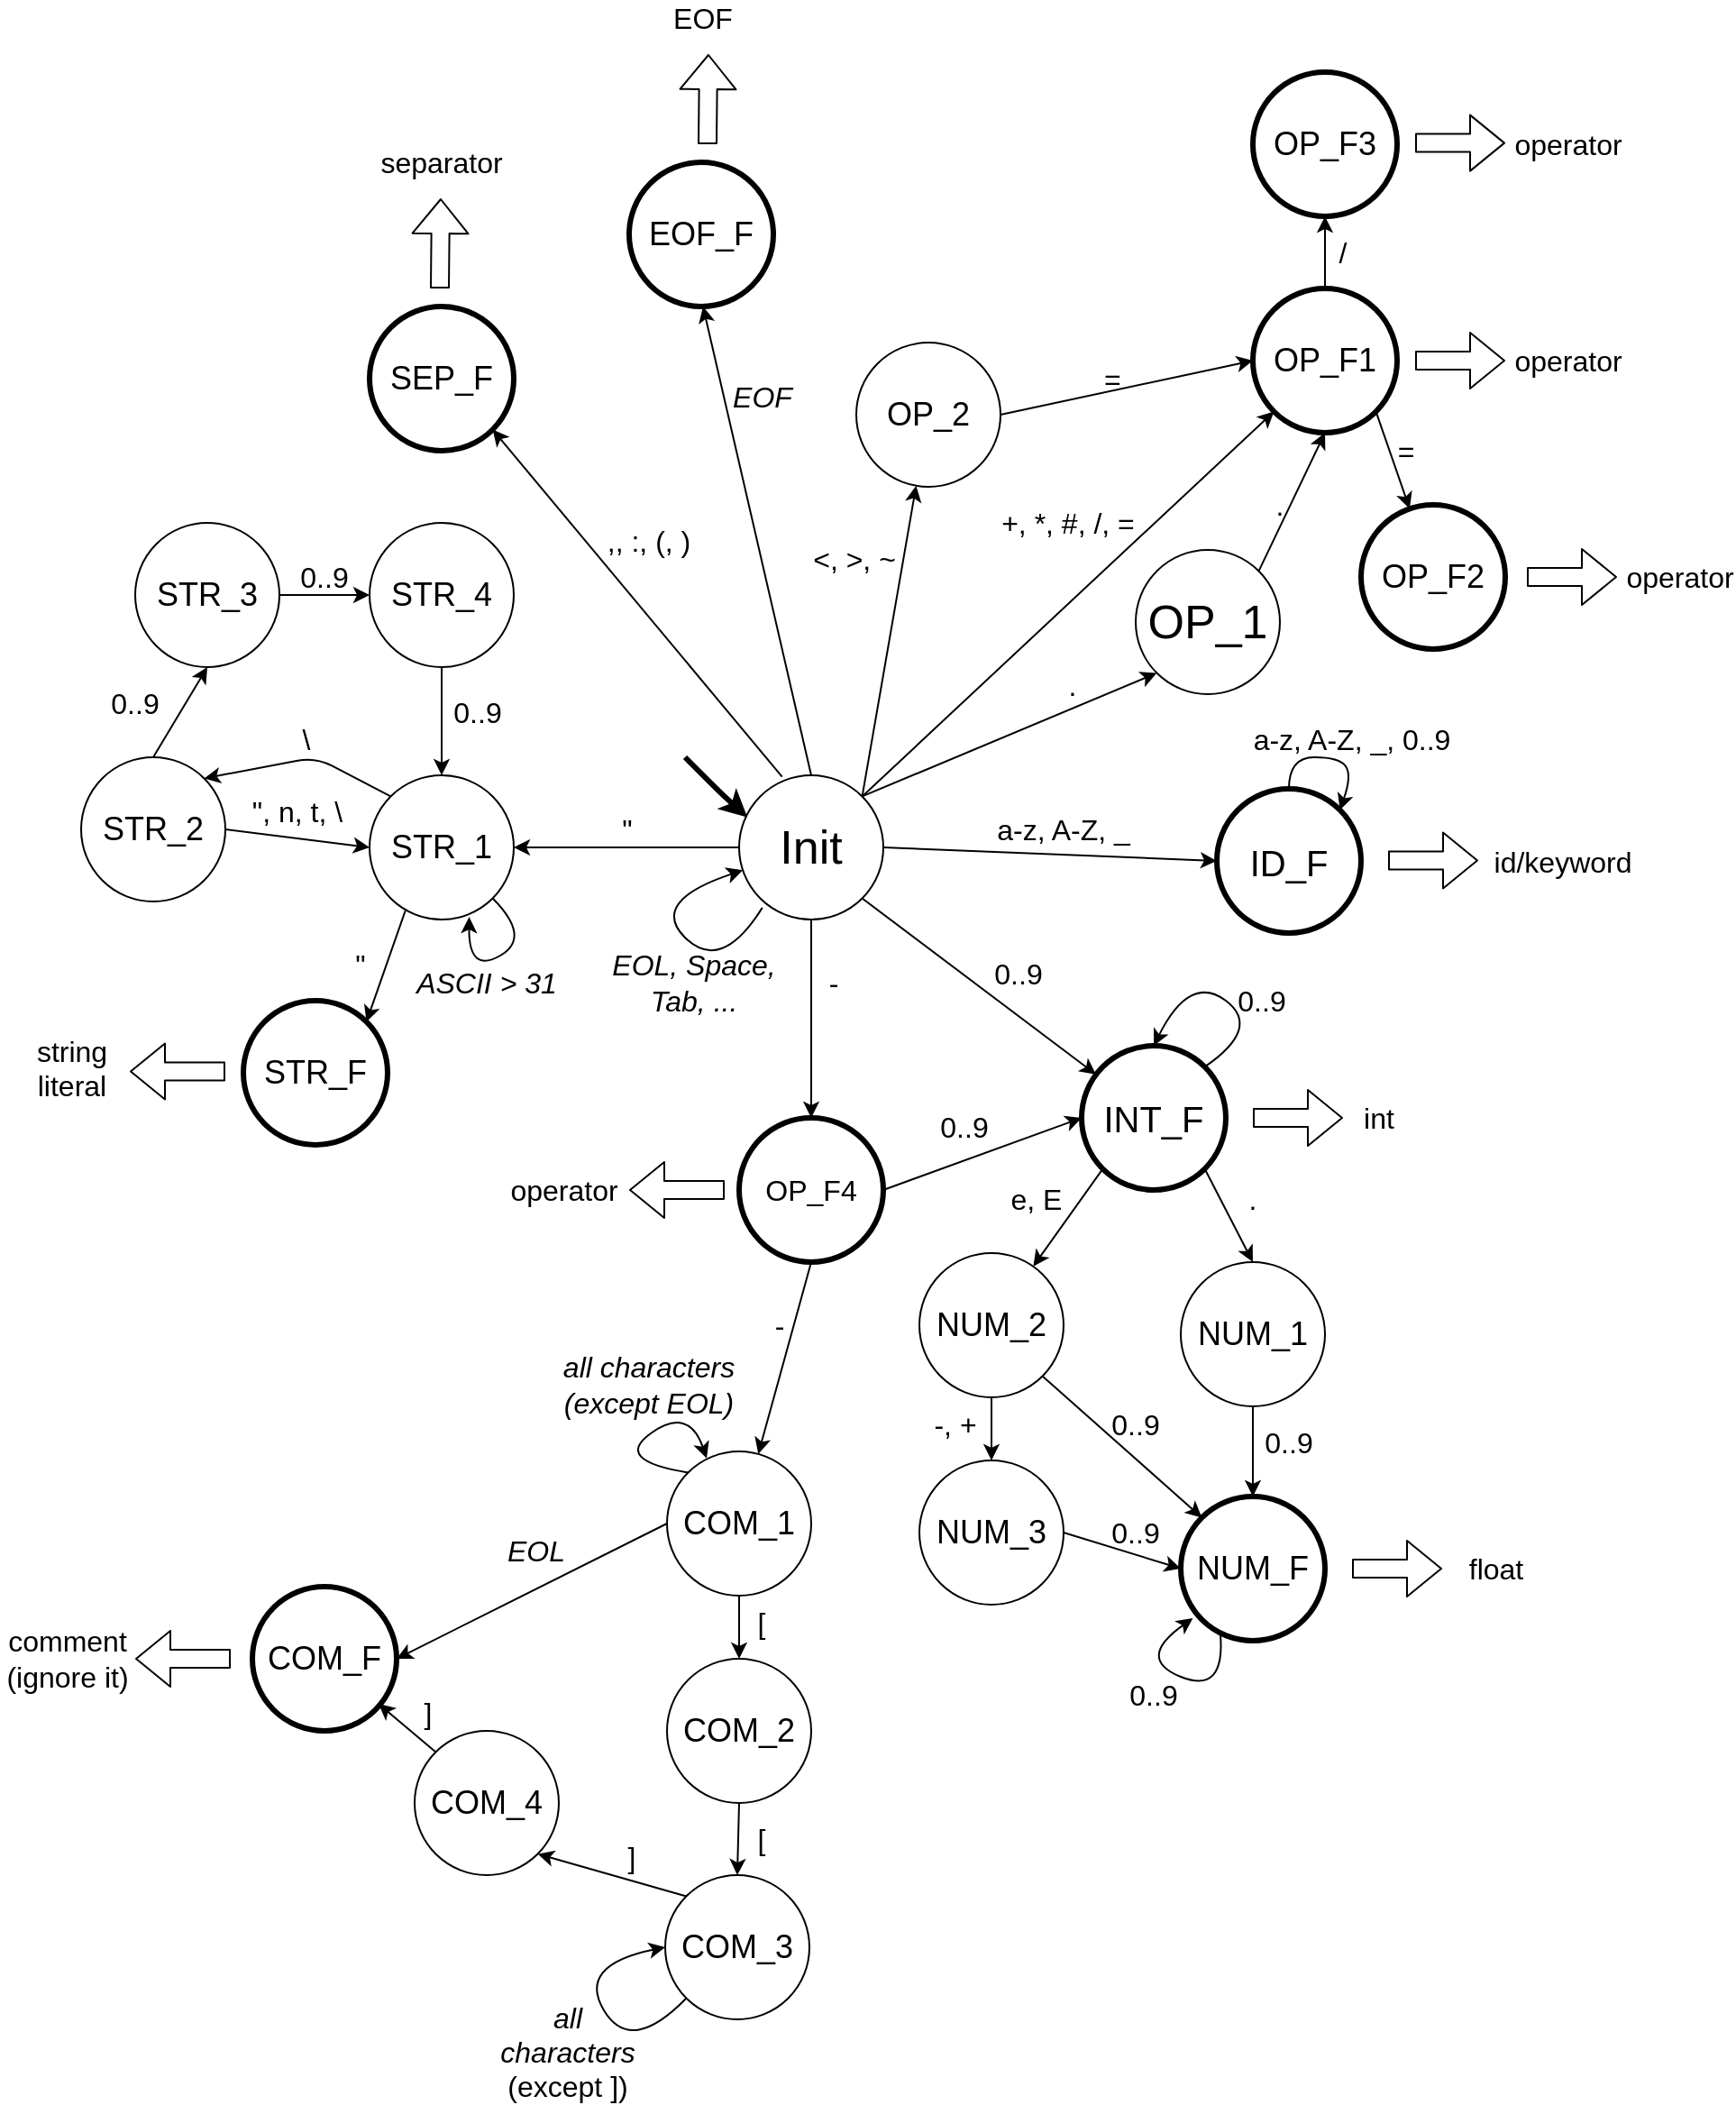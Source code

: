 <mxfile version="15.5.1" type="device"><diagram id="jfhymkSBReP0TE36wZ99" name="Page-1"><mxGraphModel dx="3177" dy="2396" grid="1" gridSize="10" guides="1" tooltips="1" connect="1" arrows="1" fold="1" page="1" pageScale="1" pageWidth="827" pageHeight="1169" math="0" shadow="0"><root><mxCell id="0"/><mxCell id="1" parent="0"/><mxCell id="UPaLBRPtknd_56QeNl5u-7" value="" style="endArrow=classic;html=1;exitX=1;exitY=0.5;exitDx=0;exitDy=0;entryX=0;entryY=0.5;entryDx=0;entryDy=0;" parent="1" source="UPaLBRPtknd_56QeNl5u-9" target="UPaLBRPtknd_56QeNl5u-10" edge="1"><mxGeometry width="50" height="50" relative="1" as="geometry"><mxPoint x="469.9" y="365.97" as="sourcePoint"/><mxPoint x="560.0" y="335" as="targetPoint"/></mxGeometry></mxCell><mxCell id="UPaLBRPtknd_56QeNl5u-8" value="a-z, A-Z, _" style="text;html=1;strokeColor=none;fillColor=none;align=center;verticalAlign=middle;whiteSpace=wrap;rounded=0;fontSize=16;" parent="1" vertex="1"><mxGeometry x="490" y="340" width="80" height="20" as="geometry"/></mxCell><mxCell id="UPaLBRPtknd_56QeNl5u-9" value="Init" style="ellipse;whiteSpace=wrap;html=1;aspect=fixed;fontSize=26;" parent="1" vertex="1"><mxGeometry x="350" y="320" width="80" height="80" as="geometry"/></mxCell><mxCell id="UPaLBRPtknd_56QeNl5u-10" value="ID_F" style="ellipse;whiteSpace=wrap;html=1;aspect=fixed;fontSize=20;strokeWidth=3;" parent="1" vertex="1"><mxGeometry x="615" y="327.5" width="80" height="80" as="geometry"/></mxCell><mxCell id="UPaLBRPtknd_56QeNl5u-13" value="" style="curved=1;endArrow=classic;html=1;fontSize=26;exitX=0.5;exitY=0;exitDx=0;exitDy=0;entryX=1;entryY=0;entryDx=0;entryDy=0;" parent="1" source="UPaLBRPtknd_56QeNl5u-10" target="UPaLBRPtknd_56QeNl5u-10" edge="1"><mxGeometry width="50" height="50" relative="1" as="geometry"><mxPoint x="600" y="410" as="sourcePoint"/><mxPoint x="650" y="360" as="targetPoint"/><Array as="points"><mxPoint x="655" y="310"/><mxPoint x="683" y="310"/><mxPoint x="690" y="320"/></Array></mxGeometry></mxCell><mxCell id="UPaLBRPtknd_56QeNl5u-14" value="a-z, A-Z, _, 0..9" style="text;html=1;strokeColor=none;fillColor=none;align=center;verticalAlign=middle;whiteSpace=wrap;rounded=0;fontSize=16;" parent="1" vertex="1"><mxGeometry x="630" y="290" width="120" height="20" as="geometry"/></mxCell><mxCell id="UPaLBRPtknd_56QeNl5u-15" value="INT_F" style="ellipse;whiteSpace=wrap;html=1;aspect=fixed;fontSize=20;strokeWidth=3;" parent="1" vertex="1"><mxGeometry x="540" y="470" width="80" height="80" as="geometry"/></mxCell><mxCell id="UPaLBRPtknd_56QeNl5u-16" value="" style="endArrow=classic;html=1;fontSize=16;exitX=1;exitY=1;exitDx=0;exitDy=0;" parent="1" source="UPaLBRPtknd_56QeNl5u-9" target="UPaLBRPtknd_56QeNl5u-15" edge="1"><mxGeometry width="50" height="50" relative="1" as="geometry"><mxPoint x="570" y="390" as="sourcePoint"/><mxPoint x="620" y="340" as="targetPoint"/></mxGeometry></mxCell><mxCell id="UPaLBRPtknd_56QeNl5u-17" value="0..9" style="text;html=1;strokeColor=none;fillColor=none;align=center;verticalAlign=middle;whiteSpace=wrap;rounded=0;fontSize=16;" parent="1" vertex="1"><mxGeometry x="465" y="420" width="80" height="20" as="geometry"/></mxCell><mxCell id="UPaLBRPtknd_56QeNl5u-19" value="" style="curved=1;endArrow=classic;html=1;fontSize=16;exitX=1;exitY=0;exitDx=0;exitDy=0;entryX=0.5;entryY=0;entryDx=0;entryDy=0;" parent="1" source="UPaLBRPtknd_56QeNl5u-15" target="UPaLBRPtknd_56QeNl5u-15" edge="1"><mxGeometry width="50" height="50" relative="1" as="geometry"><mxPoint x="700" y="430" as="sourcePoint"/><mxPoint x="770" y="380" as="targetPoint"/><Array as="points"><mxPoint x="640" y="460"/><mxPoint x="600" y="430"/></Array></mxGeometry></mxCell><mxCell id="UPaLBRPtknd_56QeNl5u-20" value="0..9" style="text;html=1;strokeColor=none;fillColor=none;align=center;verticalAlign=middle;whiteSpace=wrap;rounded=0;fontSize=16;" parent="1" vertex="1"><mxGeometry x="620" y="435" width="40" height="20" as="geometry"/></mxCell><mxCell id="UPaLBRPtknd_56QeNl5u-21" value="NUM_2" style="ellipse;whiteSpace=wrap;html=1;aspect=fixed;fontSize=18;" parent="1" vertex="1"><mxGeometry x="450" y="585" width="80" height="80" as="geometry"/></mxCell><mxCell id="UPaLBRPtknd_56QeNl5u-23" value="" style="endArrow=classic;html=1;fontSize=16;exitX=0;exitY=1;exitDx=0;exitDy=0;" parent="1" source="UPaLBRPtknd_56QeNl5u-15" target="UPaLBRPtknd_56QeNl5u-21" edge="1"><mxGeometry width="50" height="50" relative="1" as="geometry"><mxPoint x="720" y="430" as="sourcePoint"/><mxPoint x="770" y="380" as="targetPoint"/></mxGeometry></mxCell><mxCell id="UPaLBRPtknd_56QeNl5u-25" value="e, E" style="text;html=1;strokeColor=none;fillColor=none;align=center;verticalAlign=middle;whiteSpace=wrap;rounded=0;fontSize=16;" parent="1" vertex="1"><mxGeometry x="490" y="545" width="50" height="20" as="geometry"/></mxCell><mxCell id="UPaLBRPtknd_56QeNl5u-27" value="NUM_1" style="ellipse;whiteSpace=wrap;html=1;aspect=fixed;fontSize=18;" parent="1" vertex="1"><mxGeometry x="595" y="590" width="80" height="80" as="geometry"/></mxCell><mxCell id="UPaLBRPtknd_56QeNl5u-28" value="" style="endArrow=classic;html=1;fontSize=16;exitX=1;exitY=1;exitDx=0;exitDy=0;entryX=0.5;entryY=0;entryDx=0;entryDy=0;" parent="1" source="UPaLBRPtknd_56QeNl5u-15" target="UPaLBRPtknd_56QeNl5u-27" edge="1"><mxGeometry width="50" height="50" relative="1" as="geometry"><mxPoint x="561.716" y="548.284" as="sourcePoint"/><mxPoint x="523.19" y="602.408" as="targetPoint"/></mxGeometry></mxCell><mxCell id="UPaLBRPtknd_56QeNl5u-29" value="." style="text;html=1;strokeColor=none;fillColor=none;align=center;verticalAlign=middle;whiteSpace=wrap;rounded=0;fontSize=16;" parent="1" vertex="1"><mxGeometry x="615" y="545" width="40" height="20" as="geometry"/></mxCell><mxCell id="UPaLBRPtknd_56QeNl5u-30" value="NUM_F" style="ellipse;whiteSpace=wrap;html=1;aspect=fixed;fontSize=18;strokeWidth=3;" parent="1" vertex="1"><mxGeometry x="595" y="720" width="80" height="80" as="geometry"/></mxCell><mxCell id="UPaLBRPtknd_56QeNl5u-31" value="" style="endArrow=classic;html=1;fontSize=16;exitX=0.5;exitY=1;exitDx=0;exitDy=0;entryX=0.5;entryY=0;entryDx=0;entryDy=0;" parent="1" source="UPaLBRPtknd_56QeNl5u-27" target="UPaLBRPtknd_56QeNl5u-30" edge="1"><mxGeometry width="50" height="50" relative="1" as="geometry"><mxPoint x="618.284" y="548.284" as="sourcePoint"/><mxPoint x="645" y="600" as="targetPoint"/></mxGeometry></mxCell><mxCell id="UPaLBRPtknd_56QeNl5u-32" value="0..9" style="text;html=1;strokeColor=none;fillColor=none;align=center;verticalAlign=middle;whiteSpace=wrap;rounded=0;fontSize=16;" parent="1" vertex="1"><mxGeometry x="635" y="680" width="40" height="20" as="geometry"/></mxCell><mxCell id="UPaLBRPtknd_56QeNl5u-33" value="NUM_3" style="ellipse;whiteSpace=wrap;html=1;aspect=fixed;fontSize=18;" parent="1" vertex="1"><mxGeometry x="450" y="700" width="80" height="80" as="geometry"/></mxCell><mxCell id="UPaLBRPtknd_56QeNl5u-34" value="" style="endArrow=classic;html=1;fontSize=16;exitX=0.5;exitY=1;exitDx=0;exitDy=0;entryX=0.5;entryY=0;entryDx=0;entryDy=0;" parent="1" source="UPaLBRPtknd_56QeNl5u-21" target="UPaLBRPtknd_56QeNl5u-33" edge="1"><mxGeometry width="50" height="50" relative="1" as="geometry"><mxPoint x="518.516" y="665.864" as="sourcePoint"/><mxPoint x="480.0" y="719.995" as="targetPoint"/></mxGeometry></mxCell><mxCell id="UPaLBRPtknd_56QeNl5u-35" value="-, +" style="text;html=1;strokeColor=none;fillColor=none;align=center;verticalAlign=middle;whiteSpace=wrap;rounded=0;fontSize=16;" parent="1" vertex="1"><mxGeometry x="450" y="670" width="40" height="20" as="geometry"/></mxCell><mxCell id="UPaLBRPtknd_56QeNl5u-43" value="0..9" style="text;html=1;strokeColor=none;fillColor=none;align=center;verticalAlign=middle;whiteSpace=wrap;rounded=0;fontSize=16;" parent="1" vertex="1"><mxGeometry x="550" y="670" width="40" height="20" as="geometry"/></mxCell><mxCell id="UPaLBRPtknd_56QeNl5u-44" value="" style="curved=1;endArrow=classic;html=1;fontSize=16;exitX=0.274;exitY=0.947;exitDx=0;exitDy=0;entryX=0.084;entryY=0.844;entryDx=0;entryDy=0;entryPerimeter=0;exitPerimeter=0;" parent="1" source="UPaLBRPtknd_56QeNl5u-30" target="UPaLBRPtknd_56QeNl5u-30" edge="1"><mxGeometry width="50" height="50" relative="1" as="geometry"><mxPoint x="449.0" y="870" as="sourcePoint"/><mxPoint x="452.36" y="851.04" as="targetPoint"/><Array as="points"><mxPoint x="620" y="830"/><mxPoint x="570" y="810"/></Array></mxGeometry></mxCell><mxCell id="UPaLBRPtknd_56QeNl5u-45" value="0..9" style="text;html=1;strokeColor=none;fillColor=none;align=center;verticalAlign=middle;whiteSpace=wrap;rounded=0;fontSize=16;" parent="1" vertex="1"><mxGeometry x="560" y="820" width="40" height="20" as="geometry"/></mxCell><mxCell id="UPaLBRPtknd_56QeNl5u-48" value="" style="endArrow=classic;html=1;fontSize=16;exitX=1;exitY=0.5;exitDx=0;exitDy=0;entryX=0;entryY=0.5;entryDx=0;entryDy=0;" parent="1" source="UPaLBRPtknd_56QeNl5u-33" target="UPaLBRPtknd_56QeNl5u-30" edge="1"><mxGeometry width="50" height="50" relative="1" as="geometry"><mxPoint x="580" y="860" as="sourcePoint"/><mxPoint x="630" y="810" as="targetPoint"/></mxGeometry></mxCell><mxCell id="UPaLBRPtknd_56QeNl5u-49" value="STR_1" style="ellipse;whiteSpace=wrap;html=1;aspect=fixed;fontSize=18;" parent="1" vertex="1"><mxGeometry x="145" y="320" width="80" height="80" as="geometry"/></mxCell><mxCell id="UPaLBRPtknd_56QeNl5u-50" value="" style="endArrow=classic;html=1;fontSize=16;exitX=0;exitY=0.5;exitDx=0;exitDy=0;entryX=1;entryY=0.5;entryDx=0;entryDy=0;" parent="1" source="UPaLBRPtknd_56QeNl5u-9" target="UPaLBRPtknd_56QeNl5u-49" edge="1"><mxGeometry width="50" height="50" relative="1" as="geometry"><mxPoint x="340" y="540" as="sourcePoint"/><mxPoint x="390" y="490" as="targetPoint"/></mxGeometry></mxCell><mxCell id="UPaLBRPtknd_56QeNl5u-51" value="&quot;" style="text;html=1;strokeColor=none;fillColor=none;align=center;verticalAlign=middle;whiteSpace=wrap;rounded=0;fontSize=16;" parent="1" vertex="1"><mxGeometry x="272.5" y="340" width="30" height="20" as="geometry"/></mxCell><mxCell id="UPaLBRPtknd_56QeNl5u-52" value="STR_F" style="ellipse;whiteSpace=wrap;html=1;aspect=fixed;fontSize=18;strokeWidth=3;" parent="1" vertex="1"><mxGeometry x="75" y="445" width="80" height="80" as="geometry"/></mxCell><mxCell id="UPaLBRPtknd_56QeNl5u-53" value="STR_2" style="ellipse;whiteSpace=wrap;html=1;aspect=fixed;fontSize=18;" parent="1" vertex="1"><mxGeometry x="-15" y="310" width="80" height="80" as="geometry"/></mxCell><mxCell id="UPaLBRPtknd_56QeNl5u-54" value="" style="endArrow=classic;html=1;fontSize=16;exitX=0.248;exitY=0.939;exitDx=0;exitDy=0;entryX=1;entryY=0;entryDx=0;entryDy=0;exitPerimeter=0;" parent="1" source="UPaLBRPtknd_56QeNl5u-49" target="UPaLBRPtknd_56QeNl5u-52" edge="1"><mxGeometry width="50" height="50" relative="1" as="geometry"><mxPoint x="415" y="540" as="sourcePoint"/><mxPoint x="465" y="490" as="targetPoint"/></mxGeometry></mxCell><mxCell id="UPaLBRPtknd_56QeNl5u-56" value="&quot;" style="text;html=1;strokeColor=none;fillColor=none;align=center;verticalAlign=middle;whiteSpace=wrap;rounded=0;fontSize=16;" parent="1" vertex="1"><mxGeometry x="125" y="415" width="30" height="20" as="geometry"/></mxCell><mxCell id="UPaLBRPtknd_56QeNl5u-62" value="" style="group;fontSize=15;" parent="1" vertex="1" connectable="0"><mxGeometry x="165" y="415" width="90" height="30" as="geometry"/></mxCell><mxCell id="UPaLBRPtknd_56QeNl5u-60" value="&lt;i style=&quot;font-size: 16px;&quot;&gt;&lt;font style=&quot;font-size: 16px;&quot;&gt;ASCII &amp;gt; 31&lt;/font&gt;&lt;/i&gt;" style="text;html=1;strokeColor=none;fillColor=none;align=center;verticalAlign=middle;whiteSpace=wrap;rounded=0;fontSize=16;" parent="UPaLBRPtknd_56QeNl5u-62" vertex="1"><mxGeometry y="10" width="90" height="20" as="geometry"/></mxCell><mxCell id="UPaLBRPtknd_56QeNl5u-63" value="" style="endArrow=classic;html=1;fontSize=16;exitX=0;exitY=0;exitDx=0;exitDy=0;entryX=1;entryY=0;entryDx=0;entryDy=0;" parent="1" source="UPaLBRPtknd_56QeNl5u-49" target="UPaLBRPtknd_56QeNl5u-53" edge="1"><mxGeometry width="50" height="50" relative="1" as="geometry"><mxPoint x="195" y="455" as="sourcePoint"/><mxPoint x="245" y="405" as="targetPoint"/><Array as="points"><mxPoint x="115" y="310"/></Array></mxGeometry></mxCell><mxCell id="UPaLBRPtknd_56QeNl5u-64" value="\" style="text;html=1;strokeColor=none;fillColor=none;align=center;verticalAlign=middle;whiteSpace=wrap;rounded=0;fontSize=16;" parent="1" vertex="1"><mxGeometry x="95" y="290" width="30" height="20" as="geometry"/></mxCell><mxCell id="UPaLBRPtknd_56QeNl5u-65" value="STR_3" style="ellipse;whiteSpace=wrap;html=1;aspect=fixed;fontSize=18;" parent="1" vertex="1"><mxGeometry x="15" y="180" width="80" height="80" as="geometry"/></mxCell><mxCell id="UPaLBRPtknd_56QeNl5u-66" value="STR_4" style="ellipse;whiteSpace=wrap;html=1;aspect=fixed;fontSize=18;" parent="1" vertex="1"><mxGeometry x="145" y="180" width="80" height="80" as="geometry"/></mxCell><mxCell id="UPaLBRPtknd_56QeNl5u-67" value="" style="endArrow=classic;html=1;fontSize=16;entryX=0.5;entryY=1;entryDx=0;entryDy=0;exitX=0.5;exitY=0;exitDx=0;exitDy=0;" parent="1" source="UPaLBRPtknd_56QeNl5u-53" target="UPaLBRPtknd_56QeNl5u-65" edge="1"><mxGeometry width="50" height="50" relative="1" as="geometry"><mxPoint x="55" y="320" as="sourcePoint"/><mxPoint x="105" y="270" as="targetPoint"/></mxGeometry></mxCell><mxCell id="UPaLBRPtknd_56QeNl5u-68" value="" style="endArrow=classic;html=1;fontSize=16;entryX=0;entryY=0.5;entryDx=0;entryDy=0;exitX=1;exitY=0.5;exitDx=0;exitDy=0;" parent="1" source="UPaLBRPtknd_56QeNl5u-65" target="UPaLBRPtknd_56QeNl5u-66" edge="1"><mxGeometry width="50" height="50" relative="1" as="geometry"><mxPoint x="65" y="330" as="sourcePoint"/><mxPoint x="65" y="270" as="targetPoint"/></mxGeometry></mxCell><mxCell id="UPaLBRPtknd_56QeNl5u-69" value="" style="endArrow=classic;html=1;fontSize=16;entryX=0.5;entryY=0;entryDx=0;entryDy=0;exitX=0.5;exitY=1;exitDx=0;exitDy=0;" parent="1" source="UPaLBRPtknd_56QeNl5u-66" target="UPaLBRPtknd_56QeNl5u-49" edge="1"><mxGeometry width="50" height="50" relative="1" as="geometry"><mxPoint x="185" y="290" as="sourcePoint"/><mxPoint x="235" y="290" as="targetPoint"/></mxGeometry></mxCell><mxCell id="UPaLBRPtknd_56QeNl5u-70" value="" style="curved=1;endArrow=classic;html=1;fontSize=16;entryX=0.691;entryY=0.982;entryDx=0;entryDy=0;exitX=1;exitY=1;exitDx=0;exitDy=0;entryPerimeter=0;" parent="1" source="UPaLBRPtknd_56QeNl5u-49" target="UPaLBRPtknd_56QeNl5u-49" edge="1"><mxGeometry width="50" height="50" relative="1" as="geometry"><mxPoint x="175" y="455" as="sourcePoint"/><mxPoint x="225" y="405" as="targetPoint"/><Array as="points"><mxPoint x="235" y="410"/><mxPoint x="200" y="430"/></Array></mxGeometry></mxCell><mxCell id="UPaLBRPtknd_56QeNl5u-71" value="0..9" style="text;html=1;strokeColor=none;fillColor=none;align=center;verticalAlign=middle;whiteSpace=wrap;rounded=0;fontSize=16;" parent="1" vertex="1"><mxGeometry x="-5" y="270" width="40" height="20" as="geometry"/></mxCell><mxCell id="UPaLBRPtknd_56QeNl5u-72" value="0..9" style="text;html=1;strokeColor=none;fillColor=none;align=center;verticalAlign=middle;whiteSpace=wrap;rounded=0;fontSize=16;" parent="1" vertex="1"><mxGeometry x="100" y="200" width="40" height="20" as="geometry"/></mxCell><mxCell id="UPaLBRPtknd_56QeNl5u-73" value="0..9" style="text;html=1;strokeColor=none;fillColor=none;align=center;verticalAlign=middle;whiteSpace=wrap;rounded=0;fontSize=16;" parent="1" vertex="1"><mxGeometry x="185" y="275" width="40" height="20" as="geometry"/></mxCell><mxCell id="UPaLBRPtknd_56QeNl5u-75" value="" style="endArrow=classic;html=1;fontSize=16;exitX=1;exitY=0.5;exitDx=0;exitDy=0;entryX=0;entryY=0.5;entryDx=0;entryDy=0;" parent="1" source="UPaLBRPtknd_56QeNl5u-53" target="UPaLBRPtknd_56QeNl5u-49" edge="1"><mxGeometry width="50" height="50" relative="1" as="geometry"><mxPoint x="285" y="440" as="sourcePoint"/><mxPoint x="335" y="390" as="targetPoint"/></mxGeometry></mxCell><mxCell id="UPaLBRPtknd_56QeNl5u-76" value="&quot;, n, t, \" style="text;html=1;strokeColor=none;fillColor=none;align=center;verticalAlign=middle;whiteSpace=wrap;rounded=0;fontSize=16;" parent="1" vertex="1"><mxGeometry x="75" y="330" width="60" height="20" as="geometry"/></mxCell><mxCell id="UPaLBRPtknd_56QeNl5u-78" value="" style="endArrow=classic;html=1;fontSize=16;entryX=0.058;entryY=0.292;entryDx=0;entryDy=0;strokeWidth=3;entryPerimeter=0;" parent="1" target="UPaLBRPtknd_56QeNl5u-9" edge="1"><mxGeometry width="50" height="50" relative="1" as="geometry"><mxPoint x="320" y="310" as="sourcePoint"/><mxPoint x="400" y="220" as="targetPoint"/><Array as="points"><mxPoint x="340" y="330"/></Array></mxGeometry></mxCell><mxCell id="UPaLBRPtknd_56QeNl5u-79" value="" style="endArrow=classic;html=1;fontSize=16;exitX=0.5;exitY=1;exitDx=0;exitDy=0;entryX=0.5;entryY=0;entryDx=0;entryDy=0;" parent="1" source="UPaLBRPtknd_56QeNl5u-9" target="UPaLBRPtknd_56QeNl5u-81" edge="1"><mxGeometry width="50" height="50" relative="1" as="geometry"><mxPoint x="320.244" y="420.004" as="sourcePoint"/><mxPoint x="420" y="480" as="targetPoint"/></mxGeometry></mxCell><mxCell id="UPaLBRPtknd_56QeNl5u-81" value="OP_F4" style="ellipse;whiteSpace=wrap;html=1;aspect=fixed;fontSize=16;strokeWidth=3;" parent="1" vertex="1"><mxGeometry x="350" y="510" width="80" height="80" as="geometry"/></mxCell><mxCell id="UPaLBRPtknd_56QeNl5u-82" value="-" style="text;html=1;strokeColor=none;fillColor=none;align=center;verticalAlign=middle;whiteSpace=wrap;rounded=0;fontSize=16;" parent="1" vertex="1"><mxGeometry x="390" y="425" width="25" height="20" as="geometry"/></mxCell><mxCell id="UPaLBRPtknd_56QeNl5u-83" value="" style="endArrow=classic;html=1;fontSize=16;exitX=1;exitY=0.5;exitDx=0;exitDy=0;entryX=0;entryY=0.5;entryDx=0;entryDy=0;" parent="1" source="UPaLBRPtknd_56QeNl5u-81" target="UPaLBRPtknd_56QeNl5u-15" edge="1"><mxGeometry width="50" height="50" relative="1" as="geometry"><mxPoint x="600" y="530" as="sourcePoint"/><mxPoint x="650" y="480" as="targetPoint"/></mxGeometry></mxCell><mxCell id="UPaLBRPtknd_56QeNl5u-84" value="-" style="text;html=1;strokeColor=none;fillColor=none;align=center;verticalAlign=middle;whiteSpace=wrap;rounded=0;fontSize=16;" parent="1" vertex="1"><mxGeometry x="360" y="615" width="25" height="20" as="geometry"/></mxCell><mxCell id="UPaLBRPtknd_56QeNl5u-85" value="0..9" style="text;html=1;strokeColor=none;fillColor=none;align=center;verticalAlign=middle;whiteSpace=wrap;rounded=0;fontSize=16;" parent="1" vertex="1"><mxGeometry x="455" y="505" width="40" height="20" as="geometry"/></mxCell><mxCell id="UPaLBRPtknd_56QeNl5u-86" value="COM_1" style="ellipse;whiteSpace=wrap;html=1;aspect=fixed;fontSize=18;" parent="1" vertex="1"><mxGeometry x="310" y="695" width="80" height="80" as="geometry"/></mxCell><mxCell id="UPaLBRPtknd_56QeNl5u-87" value="" style="endArrow=classic;html=1;fontSize=16;exitX=0.5;exitY=1;exitDx=0;exitDy=0;" parent="1" source="UPaLBRPtknd_56QeNl5u-81" target="UPaLBRPtknd_56QeNl5u-86" edge="1"><mxGeometry width="50" height="50" relative="1" as="geometry"><mxPoint x="400" y="665" as="sourcePoint"/><mxPoint x="310" y="610" as="targetPoint"/></mxGeometry></mxCell><mxCell id="UPaLBRPtknd_56QeNl5u-89" value="" style="endArrow=classic;html=1;fontSize=16;exitX=0.5;exitY=1;exitDx=0;exitDy=0;" parent="1" source="UPaLBRPtknd_56QeNl5u-86" edge="1"><mxGeometry width="50" height="50" relative="1" as="geometry"><mxPoint x="410" y="675" as="sourcePoint"/><mxPoint x="350" y="810" as="targetPoint"/></mxGeometry></mxCell><mxCell id="UPaLBRPtknd_56QeNl5u-90" value="COM_2" style="ellipse;whiteSpace=wrap;html=1;aspect=fixed;fontSize=18;" parent="1" vertex="1"><mxGeometry x="310" y="810" width="80" height="80" as="geometry"/></mxCell><mxCell id="UPaLBRPtknd_56QeNl5u-91" value="COM_3" style="ellipse;whiteSpace=wrap;html=1;aspect=fixed;fontSize=18;" parent="1" vertex="1"><mxGeometry x="309" y="930" width="80" height="80" as="geometry"/></mxCell><mxCell id="UPaLBRPtknd_56QeNl5u-92" value="[" style="text;html=1;strokeColor=none;fillColor=none;align=center;verticalAlign=middle;whiteSpace=wrap;rounded=0;fontSize=16;" parent="1" vertex="1"><mxGeometry x="350" y="780" width="25" height="20" as="geometry"/></mxCell><mxCell id="UPaLBRPtknd_56QeNl5u-93" value="[" style="text;html=1;strokeColor=none;fillColor=none;align=center;verticalAlign=middle;whiteSpace=wrap;rounded=0;fontSize=16;" parent="1" vertex="1"><mxGeometry x="350" y="900" width="25" height="20" as="geometry"/></mxCell><mxCell id="UPaLBRPtknd_56QeNl5u-94" value="" style="endArrow=classic;html=1;fontSize=16;exitX=0.5;exitY=1;exitDx=0;exitDy=0;entryX=0.5;entryY=0;entryDx=0;entryDy=0;" parent="1" source="UPaLBRPtknd_56QeNl5u-90" target="UPaLBRPtknd_56QeNl5u-91" edge="1"><mxGeometry width="50" height="50" relative="1" as="geometry"><mxPoint x="570" y="710" as="sourcePoint"/><mxPoint x="620" y="660" as="targetPoint"/></mxGeometry></mxCell><mxCell id="UPaLBRPtknd_56QeNl5u-95" value="COM_4" style="ellipse;whiteSpace=wrap;html=1;aspect=fixed;fontSize=18;" parent="1" vertex="1"><mxGeometry x="170" y="850" width="80" height="80" as="geometry"/></mxCell><mxCell id="UPaLBRPtknd_56QeNl5u-96" value="COM_F" style="ellipse;whiteSpace=wrap;html=1;aspect=fixed;fontSize=18;strokeWidth=3;" parent="1" vertex="1"><mxGeometry x="80" y="770" width="80" height="80" as="geometry"/></mxCell><mxCell id="UPaLBRPtknd_56QeNl5u-97" value="" style="endArrow=classic;html=1;fontSize=16;entryX=1;entryY=1;entryDx=0;entryDy=0;exitX=0;exitY=0;exitDx=0;exitDy=0;" parent="1" source="UPaLBRPtknd_56QeNl5u-91" target="UPaLBRPtknd_56QeNl5u-95" edge="1"><mxGeometry width="50" height="50" relative="1" as="geometry"><mxPoint x="351.5" y="1040" as="sourcePoint"/><mxPoint x="401.5" y="990" as="targetPoint"/></mxGeometry></mxCell><mxCell id="UPaLBRPtknd_56QeNl5u-99" value="" style="endArrow=classic;html=1;fontSize=16;exitX=0;exitY=0;exitDx=0;exitDy=0;" parent="1" source="UPaLBRPtknd_56QeNl5u-95" edge="1"><mxGeometry width="50" height="50" relative="1" as="geometry"><mxPoint x="387.284" y="1008.284" as="sourcePoint"/><mxPoint x="150" y="835" as="targetPoint"/></mxGeometry></mxCell><mxCell id="UPaLBRPtknd_56QeNl5u-100" value="]" style="text;html=1;strokeColor=none;fillColor=none;align=center;verticalAlign=middle;whiteSpace=wrap;rounded=0;fontSize=16;" parent="1" vertex="1"><mxGeometry x="165" y="830" width="25" height="20" as="geometry"/></mxCell><mxCell id="UPaLBRPtknd_56QeNl5u-102" value="]" style="text;html=1;strokeColor=none;fillColor=none;align=center;verticalAlign=middle;whiteSpace=wrap;rounded=0;fontSize=16;" parent="1" vertex="1"><mxGeometry x="277.5" y="910" width="25" height="20" as="geometry"/></mxCell><mxCell id="UPaLBRPtknd_56QeNl5u-105" value="" style="curved=1;endArrow=classic;html=1;fontSize=16;entryX=0;entryY=0.5;entryDx=0;entryDy=0;exitX=0;exitY=1;exitDx=0;exitDy=0;" parent="1" source="UPaLBRPtknd_56QeNl5u-91" target="UPaLBRPtknd_56QeNl5u-91" edge="1"><mxGeometry width="50" height="50" relative="1" as="geometry"><mxPoint x="273.284" y="1000.004" as="sourcePoint"/><mxPoint x="260.28" y="1010.28" as="targetPoint"/><Array as="points"><mxPoint x="290" y="1030"/><mxPoint x="260" y="980"/></Array></mxGeometry></mxCell><mxCell id="UPaLBRPtknd_56QeNl5u-107" value="&lt;i&gt;all characters&lt;/i&gt; (except ])" style="text;html=1;strokeColor=none;fillColor=none;align=center;verticalAlign=middle;whiteSpace=wrap;rounded=0;fontSize=16;" parent="1" vertex="1"><mxGeometry x="221.25" y="1010" width="67.5" height="35" as="geometry"/></mxCell><mxCell id="UPaLBRPtknd_56QeNl5u-110" value="" style="curved=1;endArrow=classic;html=1;fontSize=16;exitX=0;exitY=0;exitDx=0;exitDy=0;entryX=0.275;entryY=0.048;entryDx=0;entryDy=0;entryPerimeter=0;" parent="1" source="UPaLBRPtknd_56QeNl5u-86" target="UPaLBRPtknd_56QeNl5u-86" edge="1"><mxGeometry width="50" height="50" relative="1" as="geometry"><mxPoint x="290" y="695" as="sourcePoint"/><mxPoint x="340" y="645" as="targetPoint"/><Array as="points"><mxPoint x="280" y="700"/><mxPoint x="322" y="670"/></Array></mxGeometry></mxCell><mxCell id="UPaLBRPtknd_56QeNl5u-111" value="&lt;div&gt;&lt;i&gt;all characters&lt;/i&gt;&lt;/div&gt;&lt;div&gt;&lt;i&gt;(except EOL)&lt;br&gt;&lt;/i&gt;&lt;/div&gt;" style="text;html=1;strokeColor=none;fillColor=none;align=center;verticalAlign=middle;whiteSpace=wrap;rounded=0;fontSize=16;" parent="1" vertex="1"><mxGeometry x="250" y="630" width="100" height="55" as="geometry"/></mxCell><mxCell id="UPaLBRPtknd_56QeNl5u-115" value="" style="endArrow=classic;html=1;fontSize=16;entryX=1;entryY=0.5;entryDx=0;entryDy=0;exitX=0;exitY=0.5;exitDx=0;exitDy=0;" parent="1" source="UPaLBRPtknd_56QeNl5u-86" target="UPaLBRPtknd_56QeNl5u-96" edge="1"><mxGeometry width="50" height="50" relative="1" as="geometry"><mxPoint x="220" y="770" as="sourcePoint"/><mxPoint x="270" y="720" as="targetPoint"/></mxGeometry></mxCell><mxCell id="UPaLBRPtknd_56QeNl5u-116" value="EOL" style="text;html=1;strokeColor=none;fillColor=none;align=center;verticalAlign=middle;whiteSpace=wrap;rounded=0;fontSize=16;fontStyle=2" parent="1" vertex="1"><mxGeometry x="225" y="740" width="25" height="20" as="geometry"/></mxCell><mxCell id="UPaLBRPtknd_56QeNl5u-118" value="" style="curved=1;endArrow=classic;html=1;fontSize=16;exitX=0.161;exitY=0.918;exitDx=0;exitDy=0;exitPerimeter=0;" parent="1" source="UPaLBRPtknd_56QeNl5u-9" target="UPaLBRPtknd_56QeNl5u-9" edge="1"><mxGeometry width="50" height="50" relative="1" as="geometry"><mxPoint x="275" y="460" as="sourcePoint"/><mxPoint x="325" y="410" as="targetPoint"/><Array as="points"><mxPoint x="340" y="430"/><mxPoint x="300" y="390"/></Array></mxGeometry></mxCell><mxCell id="UPaLBRPtknd_56QeNl5u-119" value="EOL, Space, Tab, ..." style="text;html=1;strokeColor=none;fillColor=none;align=center;verticalAlign=middle;whiteSpace=wrap;rounded=0;fontSize=16;fontStyle=2" parent="1" vertex="1"><mxGeometry x="275" y="407.5" width="100" height="55" as="geometry"/></mxCell><mxCell id="UPaLBRPtknd_56QeNl5u-120" value="OP_F1" style="ellipse;whiteSpace=wrap;html=1;aspect=fixed;fontSize=18;strokeWidth=3;" parent="1" vertex="1"><mxGeometry x="635" y="50" width="80" height="80" as="geometry"/></mxCell><mxCell id="UPaLBRPtknd_56QeNl5u-121" value="SEP_F" style="ellipse;whiteSpace=wrap;html=1;aspect=fixed;fontSize=18;strokeWidth=3;" parent="1" vertex="1"><mxGeometry x="145" y="60" width="80" height="80" as="geometry"/></mxCell><mxCell id="UPaLBRPtknd_56QeNl5u-122" value="" style="endArrow=classic;html=1;fontSize=16;entryX=0;entryY=1;entryDx=0;entryDy=0;exitX=1;exitY=0;exitDx=0;exitDy=0;" parent="1" source="UPaLBRPtknd_56QeNl5u-9" target="UPaLBRPtknd_56QeNl5u-120" edge="1"><mxGeometry width="50" height="50" relative="1" as="geometry"><mxPoint x="300" y="300" as="sourcePoint"/><mxPoint x="371.716" y="341.716" as="targetPoint"/></mxGeometry></mxCell><mxCell id="UPaLBRPtknd_56QeNl5u-123" value="+, *, #, /, =" style="text;html=1;strokeColor=none;fillColor=none;align=center;verticalAlign=middle;whiteSpace=wrap;rounded=0;fontSize=16;" parent="1" vertex="1"><mxGeometry x="485" y="170" width="95" height="20" as="geometry"/></mxCell><mxCell id="UPaLBRPtknd_56QeNl5u-126" value="&amp;nbsp;=" style="text;html=1;strokeColor=none;fillColor=none;align=center;verticalAlign=middle;whiteSpace=wrap;rounded=0;fontSize=16;" parent="1" vertex="1"><mxGeometry x="510" y="90" width="90" height="20" as="geometry"/></mxCell><mxCell id="UPaLBRPtknd_56QeNl5u-127" value="" style="endArrow=classic;html=1;fontSize=16;entryX=1;entryY=1;entryDx=0;entryDy=0;exitX=0.298;exitY=0.01;exitDx=0;exitDy=0;exitPerimeter=0;" parent="1" source="UPaLBRPtknd_56QeNl5u-9" target="UPaLBRPtknd_56QeNl5u-121" edge="1"><mxGeometry width="50" height="50" relative="1" as="geometry"><mxPoint x="389" y="320" as="sourcePoint"/><mxPoint x="439" y="270" as="targetPoint"/></mxGeometry></mxCell><mxCell id="UPaLBRPtknd_56QeNl5u-128" value=",, :, (, )" style="text;html=1;strokeColor=none;fillColor=none;align=center;verticalAlign=middle;whiteSpace=wrap;rounded=0;fontSize=16;" parent="1" vertex="1"><mxGeometry x="270" y="180" width="60" height="20" as="geometry"/></mxCell><mxCell id="UPaLBRPtknd_56QeNl5u-130" value="" style="shape=flexArrow;endArrow=classic;html=1;fontSize=16;strokeWidth=1;" parent="1" edge="1"><mxGeometry width="50" height="50" relative="1" as="geometry"><mxPoint x="690" y="760" as="sourcePoint"/><mxPoint x="740" y="760" as="targetPoint"/></mxGeometry></mxCell><mxCell id="UPaLBRPtknd_56QeNl5u-132" value="" style="shape=flexArrow;endArrow=classic;html=1;fontSize=16;strokeWidth=1;" parent="1" edge="1"><mxGeometry width="50" height="50" relative="1" as="geometry"><mxPoint x="635" y="510" as="sourcePoint"/><mxPoint x="685" y="510" as="targetPoint"/></mxGeometry></mxCell><mxCell id="UPaLBRPtknd_56QeNl5u-133" value="" style="shape=flexArrow;endArrow=classic;html=1;fontSize=16;strokeWidth=1;" parent="1" edge="1"><mxGeometry width="50" height="50" relative="1" as="geometry"><mxPoint x="710" y="367.21" as="sourcePoint"/><mxPoint x="760" y="367.21" as="targetPoint"/></mxGeometry></mxCell><mxCell id="UPaLBRPtknd_56QeNl5u-134" value="" style="shape=flexArrow;endArrow=classic;html=1;fontSize=16;strokeWidth=1;" parent="1" edge="1"><mxGeometry width="50" height="50" relative="1" as="geometry"><mxPoint x="725" y="90.0" as="sourcePoint"/><mxPoint x="775" y="90.0" as="targetPoint"/></mxGeometry></mxCell><mxCell id="UPaLBRPtknd_56QeNl5u-135" value="" style="shape=flexArrow;endArrow=classic;html=1;fontSize=16;strokeWidth=1;" parent="1" edge="1"><mxGeometry width="50" height="50" relative="1" as="geometry"><mxPoint x="184" y="50" as="sourcePoint"/><mxPoint x="184.48" as="targetPoint"/></mxGeometry></mxCell><mxCell id="UPaLBRPtknd_56QeNl5u-136" value="" style="shape=flexArrow;endArrow=classic;html=1;fontSize=16;strokeWidth=1;" parent="1" edge="1"><mxGeometry width="50" height="50" relative="1" as="geometry"><mxPoint x="68" y="810" as="sourcePoint"/><mxPoint x="15" y="810" as="targetPoint"/></mxGeometry></mxCell><mxCell id="UPaLBRPtknd_56QeNl5u-137" value="" style="shape=flexArrow;endArrow=classic;html=1;fontSize=16;strokeWidth=1;" parent="1" edge="1"><mxGeometry width="50" height="50" relative="1" as="geometry"><mxPoint x="65" y="484.29" as="sourcePoint"/><mxPoint x="12.0" y="484.29" as="targetPoint"/></mxGeometry></mxCell><mxCell id="UPaLBRPtknd_56QeNl5u-138" value="float" style="text;html=1;strokeColor=none;fillColor=none;align=center;verticalAlign=middle;whiteSpace=wrap;rounded=0;fontSize=16;" parent="1" vertex="1"><mxGeometry x="750" y="750" width="40" height="20" as="geometry"/></mxCell><mxCell id="UPaLBRPtknd_56QeNl5u-140" value="int" style="text;html=1;strokeColor=none;fillColor=none;align=center;verticalAlign=middle;whiteSpace=wrap;rounded=0;fontSize=16;" parent="1" vertex="1"><mxGeometry x="685" y="500" width="40" height="20" as="geometry"/></mxCell><mxCell id="UPaLBRPtknd_56QeNl5u-141" value="id/keyword" style="text;html=1;strokeColor=none;fillColor=none;align=center;verticalAlign=middle;whiteSpace=wrap;rounded=0;fontSize=16;" parent="1" vertex="1"><mxGeometry x="787" y="357.5" width="40" height="20" as="geometry"/></mxCell><mxCell id="UPaLBRPtknd_56QeNl5u-142" value="operator" style="text;html=1;strokeColor=none;fillColor=none;align=center;verticalAlign=middle;whiteSpace=wrap;rounded=0;fontSize=16;" parent="1" vertex="1"><mxGeometry x="790" y="80" width="40" height="20" as="geometry"/></mxCell><mxCell id="UPaLBRPtknd_56QeNl5u-143" value="separator" style="text;html=1;strokeColor=none;fillColor=none;align=center;verticalAlign=middle;whiteSpace=wrap;rounded=0;fontSize=16;" parent="1" vertex="1"><mxGeometry x="165" y="-30" width="40" height="20" as="geometry"/></mxCell><mxCell id="UPaLBRPtknd_56QeNl5u-145" value="&lt;div&gt;&lt;br&gt;&lt;/div&gt;&lt;div&gt;string literal&lt;br&gt;&lt;/div&gt;" style="text;html=1;strokeColor=none;fillColor=none;align=center;verticalAlign=middle;whiteSpace=wrap;rounded=0;fontSize=16;" parent="1" vertex="1"><mxGeometry x="-40" y="462.5" width="40" height="20" as="geometry"/></mxCell><mxCell id="UPaLBRPtknd_56QeNl5u-147" value="&lt;div&gt;comment&lt;/div&gt;&lt;div&gt;(ignore it)&lt;br&gt;&lt;/div&gt;" style="text;html=1;strokeColor=none;fillColor=none;align=center;verticalAlign=middle;whiteSpace=wrap;rounded=0;fontSize=16;" parent="1" vertex="1"><mxGeometry x="-60" y="800" width="75" height="20" as="geometry"/></mxCell><mxCell id="TF9PBZlByJdU3aYzOGNC-2" value="" style="endArrow=classic;html=1;fontSize=16;exitX=1;exitY=1;exitDx=0;exitDy=0;entryX=0;entryY=0;entryDx=0;entryDy=0;" parent="1" source="UPaLBRPtknd_56QeNl5u-21" target="UPaLBRPtknd_56QeNl5u-30" edge="1"><mxGeometry width="50" height="50" relative="1" as="geometry"><mxPoint x="540" y="750" as="sourcePoint"/><mxPoint x="605" y="770" as="targetPoint"/></mxGeometry></mxCell><mxCell id="TF9PBZlByJdU3aYzOGNC-3" value="0..9" style="text;html=1;strokeColor=none;fillColor=none;align=center;verticalAlign=middle;whiteSpace=wrap;rounded=0;fontSize=16;" parent="1" vertex="1"><mxGeometry x="550" y="730" width="40" height="20" as="geometry"/></mxCell><mxCell id="TF9PBZlByJdU3aYzOGNC-4" value="" style="endArrow=classic;html=1;fontSize=16;exitX=1;exitY=0;exitDx=0;exitDy=0;entryX=0;entryY=1;entryDx=0;entryDy=0;" parent="1" source="UPaLBRPtknd_56QeNl5u-9" target="TF9PBZlByJdU3aYzOGNC-5" edge="1"><mxGeometry width="50" height="50" relative="1" as="geometry"><mxPoint x="428.284" y="341.716" as="sourcePoint"/><mxPoint x="540" y="240" as="targetPoint"/></mxGeometry></mxCell><mxCell id="TF9PBZlByJdU3aYzOGNC-5" value="OP_1" style="ellipse;whiteSpace=wrap;html=1;aspect=fixed;fontSize=26;" parent="1" vertex="1"><mxGeometry x="570" y="195" width="80" height="80" as="geometry"/></mxCell><mxCell id="TF9PBZlByJdU3aYzOGNC-6" value="" style="endArrow=classic;html=1;fontSize=16;exitX=1;exitY=0;exitDx=0;exitDy=0;entryX=0.5;entryY=1;entryDx=0;entryDy=0;" parent="1" source="TF9PBZlByJdU3aYzOGNC-5" target="UPaLBRPtknd_56QeNl5u-120" edge="1"><mxGeometry width="50" height="50" relative="1" as="geometry"><mxPoint x="550.004" y="199.996" as="sourcePoint"/><mxPoint x="648.436" y="156.564" as="targetPoint"/></mxGeometry></mxCell><mxCell id="TF9PBZlByJdU3aYzOGNC-7" value="." style="text;html=1;strokeColor=none;fillColor=none;align=center;verticalAlign=middle;whiteSpace=wrap;rounded=0;fontSize=16;" parent="1" vertex="1"><mxGeometry x="640" y="160" width="20" height="20" as="geometry"/></mxCell><mxCell id="TF9PBZlByJdU3aYzOGNC-8" value="." style="text;html=1;strokeColor=none;fillColor=none;align=center;verticalAlign=middle;whiteSpace=wrap;rounded=0;fontSize=16;" parent="1" vertex="1"><mxGeometry x="525" y="260" width="20" height="20" as="geometry"/></mxCell><mxCell id="6NA6GulhIW76kVSZ6xMm-2" value="OP_2" style="ellipse;whiteSpace=wrap;html=1;aspect=fixed;fontSize=18;" parent="1" vertex="1"><mxGeometry x="415" y="80" width="80" height="80" as="geometry"/></mxCell><mxCell id="6NA6GulhIW76kVSZ6xMm-4" value="" style="endArrow=classic;html=1;fontSize=16;exitX=1;exitY=0;exitDx=0;exitDy=0;" parent="1" source="UPaLBRPtknd_56QeNl5u-9" target="6NA6GulhIW76kVSZ6xMm-2" edge="1"><mxGeometry width="50" height="50" relative="1" as="geometry"><mxPoint x="428.284" y="341.716" as="sourcePoint"/><mxPoint x="551.716" y="258.284" as="targetPoint"/></mxGeometry></mxCell><mxCell id="6NA6GulhIW76kVSZ6xMm-6" value="&amp;lt;, &amp;gt;, ~" style="text;html=1;strokeColor=none;fillColor=none;align=center;verticalAlign=middle;whiteSpace=wrap;rounded=0;fontSize=16;" parent="1" vertex="1"><mxGeometry x="369" y="190" width="90" height="20" as="geometry"/></mxCell><mxCell id="6NA6GulhIW76kVSZ6xMm-7" value="" style="endArrow=classic;html=1;fontSize=16;exitX=1;exitY=0.5;exitDx=0;exitDy=0;entryX=0;entryY=0.5;entryDx=0;entryDy=0;" parent="1" source="6NA6GulhIW76kVSZ6xMm-2" target="UPaLBRPtknd_56QeNl5u-120" edge="1"><mxGeometry width="50" height="50" relative="1" as="geometry"><mxPoint x="428.284" y="341.716" as="sourcePoint"/><mxPoint x="425" y="60.0" as="targetPoint"/><Array as="points"/></mxGeometry></mxCell><mxCell id="6NA6GulhIW76kVSZ6xMm-10" value="OP_F3" style="ellipse;whiteSpace=wrap;html=1;aspect=fixed;fontSize=18;strokeWidth=3;" parent="1" vertex="1"><mxGeometry x="635" y="-70" width="80" height="80" as="geometry"/></mxCell><mxCell id="6NA6GulhIW76kVSZ6xMm-11" value="" style="endArrow=classic;html=1;fontSize=16;entryX=0.5;entryY=1;entryDx=0;entryDy=0;exitX=0.5;exitY=0;exitDx=0;exitDy=0;" parent="1" source="UPaLBRPtknd_56QeNl5u-120" target="6NA6GulhIW76kVSZ6xMm-10" edge="1"><mxGeometry width="50" height="50" relative="1" as="geometry"><mxPoint x="428.284" y="341.716" as="sourcePoint"/><mxPoint x="681.716" y="98.284" as="targetPoint"/></mxGeometry></mxCell><mxCell id="6NA6GulhIW76kVSZ6xMm-12" value="/" style="text;html=1;strokeColor=none;fillColor=none;align=center;verticalAlign=middle;whiteSpace=wrap;rounded=0;fontSize=16;" parent="1" vertex="1"><mxGeometry x="640" y="20" width="90" height="20" as="geometry"/></mxCell><mxCell id="6NA6GulhIW76kVSZ6xMm-13" value="" style="shape=flexArrow;endArrow=classic;html=1;fontSize=16;strokeWidth=1;" parent="1" edge="1"><mxGeometry width="50" height="50" relative="1" as="geometry"><mxPoint x="725" y="-30.69" as="sourcePoint"/><mxPoint x="775" y="-30.69" as="targetPoint"/></mxGeometry></mxCell><mxCell id="6NA6GulhIW76kVSZ6xMm-14" value="operator" style="text;html=1;strokeColor=none;fillColor=none;align=center;verticalAlign=middle;whiteSpace=wrap;rounded=0;fontSize=16;" parent="1" vertex="1"><mxGeometry x="790" y="-40" width="40" height="20" as="geometry"/></mxCell><mxCell id="6NA6GulhIW76kVSZ6xMm-15" value="OP_F2" style="ellipse;whiteSpace=wrap;html=1;aspect=fixed;fontSize=18;strokeWidth=3;" parent="1" vertex="1"><mxGeometry x="695" y="170" width="80" height="80" as="geometry"/></mxCell><mxCell id="6NA6GulhIW76kVSZ6xMm-16" value="" style="endArrow=classic;html=1;fontSize=16;exitX=1;exitY=1;exitDx=0;exitDy=0;" parent="1" source="UPaLBRPtknd_56QeNl5u-120" target="6NA6GulhIW76kVSZ6xMm-15" edge="1"><mxGeometry width="50" height="50" relative="1" as="geometry"><mxPoint x="685" y="60" as="sourcePoint"/><mxPoint x="685" y="20" as="targetPoint"/></mxGeometry></mxCell><mxCell id="6NA6GulhIW76kVSZ6xMm-17" value="=" style="text;html=1;strokeColor=none;fillColor=none;align=center;verticalAlign=middle;whiteSpace=wrap;rounded=0;fontSize=16;" parent="1" vertex="1"><mxGeometry x="675" y="130" width="90" height="20" as="geometry"/></mxCell><mxCell id="6NA6GulhIW76kVSZ6xMm-20" value="" style="shape=flexArrow;endArrow=classic;html=1;fontSize=16;strokeWidth=1;" parent="1" edge="1"><mxGeometry width="50" height="50" relative="1" as="geometry"><mxPoint x="787" y="210.0" as="sourcePoint"/><mxPoint x="837" y="210.0" as="targetPoint"/></mxGeometry></mxCell><mxCell id="6NA6GulhIW76kVSZ6xMm-21" value="operator" style="text;html=1;strokeColor=none;fillColor=none;align=center;verticalAlign=middle;whiteSpace=wrap;rounded=0;fontSize=16;" parent="1" vertex="1"><mxGeometry x="852" y="200" width="40" height="20" as="geometry"/></mxCell><mxCell id="6NA6GulhIW76kVSZ6xMm-22" value="" style="endArrow=classic;html=1;fontSize=16;exitX=0.5;exitY=0;exitDx=0;exitDy=0;" parent="1" source="UPaLBRPtknd_56QeNl5u-9" edge="1"><mxGeometry width="50" height="50" relative="1" as="geometry"><mxPoint x="383.84" y="330.8" as="sourcePoint"/><mxPoint x="330" y="60" as="targetPoint"/></mxGeometry></mxCell><mxCell id="6NA6GulhIW76kVSZ6xMm-23" value="&lt;i&gt;EOF&lt;/i&gt;" style="text;html=1;strokeColor=none;fillColor=none;align=center;verticalAlign=middle;whiteSpace=wrap;rounded=0;fontSize=16;" parent="1" vertex="1"><mxGeometry x="332.5" y="100" width="60" height="20" as="geometry"/></mxCell><mxCell id="6NA6GulhIW76kVSZ6xMm-24" value="EOF_F" style="ellipse;whiteSpace=wrap;html=1;aspect=fixed;fontSize=18;strokeWidth=3;" parent="1" vertex="1"><mxGeometry x="289" y="-20" width="80" height="80" as="geometry"/></mxCell><mxCell id="6NA6GulhIW76kVSZ6xMm-25" value="" style="shape=flexArrow;endArrow=classic;html=1;fontSize=16;strokeWidth=1;" parent="1" edge="1"><mxGeometry width="50" height="50" relative="1" as="geometry"><mxPoint x="332.5" y="-30" as="sourcePoint"/><mxPoint x="332.98" y="-80" as="targetPoint"/></mxGeometry></mxCell><mxCell id="6NA6GulhIW76kVSZ6xMm-26" value="EOF" style="text;html=1;strokeColor=none;fillColor=none;align=center;verticalAlign=middle;whiteSpace=wrap;rounded=0;fontSize=16;" parent="1" vertex="1"><mxGeometry x="310" y="-110" width="40" height="20" as="geometry"/></mxCell><mxCell id="YWWEmwTcKwvpHqrIAM3G-2" value="" style="shape=flexArrow;endArrow=classic;html=1;fontSize=16;strokeWidth=1;" edge="1" parent="1"><mxGeometry width="50" height="50" relative="1" as="geometry"><mxPoint x="342" y="550" as="sourcePoint"/><mxPoint x="289" y="550" as="targetPoint"/></mxGeometry></mxCell><mxCell id="YWWEmwTcKwvpHqrIAM3G-3" value="operator" style="text;html=1;strokeColor=none;fillColor=none;align=center;verticalAlign=middle;whiteSpace=wrap;rounded=0;fontSize=16;" vertex="1" parent="1"><mxGeometry x="232.5" y="540" width="40" height="20" as="geometry"/></mxCell></root></mxGraphModel></diagram></mxfile>